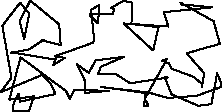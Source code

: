 unitsize(0.001cm);
// 33446.8
draw((2995,264)--(3503,301));
draw((3503,301)--(3946,459));
draw((3946,459)--(3935,540));
draw((3935,540)--(3868,697));
draw((3868,697)--(3766,154));
draw((3766,154)--(3538,125));
draw((3538,125)--(3062,329));
draw((3062,329)--(2944,632));
draw((2944,632)--(2993,624));
draw((2993,624)--(2334,523));
draw((2334,523)--(2067,694));
draw((2067,694)--(1766,678));
draw((1766,678)--(1766,692));
draw((1766,692)--(1819,814));
draw((1819,814)--(2223,990));
draw((2223,990)--(1725,927));
draw((1725,927)--(1604,706));
draw((1604,706)--(1393,859));
draw((1393,859)--(1529,581));
draw((1529,581)--(1541,354));
draw((1541,354)--(1962,389));
draw((1962,389)--(1346,408));
draw((1346,408)--(1272,246));
draw((1272,246)--(1203,385));
draw((1203,385)--(401,980));
draw((401,980)--(202,233));
draw((202,233)--(460,267));
draw((460,267)--(634,294));
draw((634,294)--(547,25));
draw((547,25)--(264,36));
draw((264,36)--(278,165));
draw((278,165)--(366,339));
draw((366,339)--(387,199));
draw((387,199)--(1017,333));
draw((1017,333)--(931,512));
draw((931,512)--(781,670));
draw((781,670)--(47,363));
draw((47,363)--(240,619));
draw((240,619)--(80,1533));
draw((80,1533)--(149,1629));
draw((149,1629)--(394,1944));
draw((394,1944)--(555,1753));
draw((555,1753)--(464,1302));
draw((464,1302)--(386,1616));
draw((386,1616)--(571,1982));
draw((571,1982)--(1082,1561));
draw((1082,1561)--(1109,1196));
draw((1109,1196)--(778,1282));
draw((778,1282)--(811,1295));
draw((811,1295)--(555,1121));
draw((555,1121)--(235,1059));
draw((235,1059)--(241,1069));
draw((241,1069)--(997,942));
draw((997,942)--(1021,962));
draw((1021,962)--(981,848));
draw((981,848)--(1179,969));
draw((1179,969)--(1009,1001));
draw((1009,1001)--(1264,1090));
draw((1264,1090)--(1677,1238));
draw((1677,1238)--(1699,1294));
draw((1699,1294)--(1646,1817));
draw((1646,1817)--(1787,1902));
draw((1787,1902)--(1768,1578));
draw((1768,1578)--(1623,1723));
draw((1623,1723)--(1632,1742));
draw((1632,1742)--(2028,1736));
draw((2028,1736)--(2050,1833));
draw((2050,1833)--(1994,1852));
draw((1994,1852)--(2214,1977));
draw((2214,1977)--(2374,1944));
draw((2374,1944)--(2356,1568));
draw((2356,1568)--(2834,1512));
draw((2834,1512)--(2740,1101));
draw((2740,1101)--(2221,1578));
draw((2221,1578)--(3007,1524));
draw((3007,1524)--(2927,1777));
draw((2927,1777)--(3786,1862));
draw((3786,1862)--(3373,1902));
draw((3373,1902)--(3248,1906));
draw((3248,1906)--(3220,1945));
draw((3220,1945)--(3805,1619));
draw((3805,1619)--(3918,1217));
draw((3918,1217)--(3535,1112));
draw((3535,1112)--(3332,1049));
draw((3332,1049)--(3642,699));
draw((3642,699)--(3600,459));
draw((3600,459)--(3599,514));
draw((3599,514)--(3452,637));
draw((3452,637)--(3060,781));
draw((3060,781)--(3023,871));
draw((3023,871)--(2901,920));
draw((2901,920)--(2982,949));
draw((2982,949)--(2592,248));
draw((2592,248)--(2656,128));
draw((2656,128)--(2581,121));
draw((2581,121)--(2597,349));
draw((2597,349)--(2347,388));
draw((2347,388)--(1828,456));
draw((1828,456)--(2658,360));
draw((2658,360)--(2995,264));

